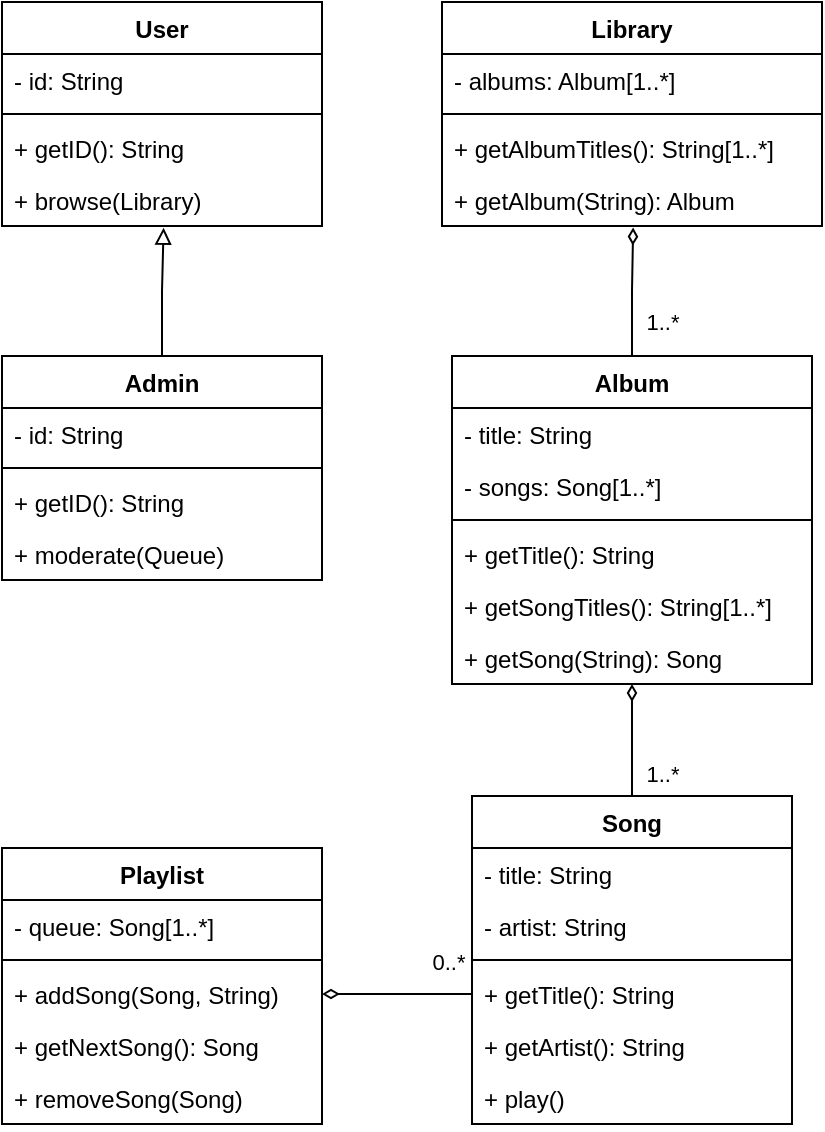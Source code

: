 <mxfile version="24.8.3">
  <diagram name="Page-1" id="KKN9KHkaskFuJ99DiAdn">
    <mxGraphModel dx="1434" dy="736" grid="1" gridSize="10" guides="1" tooltips="1" connect="1" arrows="1" fold="1" page="1" pageScale="1" pageWidth="850" pageHeight="1100" math="0" shadow="0">
      <root>
        <mxCell id="0" />
        <mxCell id="1" parent="0" />
        <mxCell id="7NetZvMTermjSYmPEHK2-39" value="Admin" style="swimlane;fontStyle=1;align=center;verticalAlign=top;childLayout=stackLayout;horizontal=1;startSize=26;horizontalStack=0;resizeParent=1;resizeParentMax=0;resizeLast=0;collapsible=1;marginBottom=0;whiteSpace=wrap;html=1;" parent="1" vertex="1">
          <mxGeometry x="225" y="237" width="160" height="112" as="geometry" />
        </mxCell>
        <mxCell id="7NetZvMTermjSYmPEHK2-76" value="- id: String" style="text;strokeColor=none;fillColor=none;align=left;verticalAlign=top;spacingLeft=4;spacingRight=4;overflow=hidden;rotatable=0;points=[[0,0.5],[1,0.5]];portConstraint=eastwest;whiteSpace=wrap;html=1;" parent="7NetZvMTermjSYmPEHK2-39" vertex="1">
          <mxGeometry y="26" width="160" height="26" as="geometry" />
        </mxCell>
        <mxCell id="7NetZvMTermjSYmPEHK2-77" value="" style="line;strokeWidth=1;fillColor=none;align=left;verticalAlign=middle;spacingTop=-1;spacingLeft=3;spacingRight=3;rotatable=0;labelPosition=right;points=[];portConstraint=eastwest;strokeColor=inherit;" parent="7NetZvMTermjSYmPEHK2-39" vertex="1">
          <mxGeometry y="52" width="160" height="8" as="geometry" />
        </mxCell>
        <mxCell id="7NetZvMTermjSYmPEHK2-78" value="+ getID(): String" style="text;strokeColor=none;fillColor=none;align=left;verticalAlign=top;spacingLeft=4;spacingRight=4;overflow=hidden;rotatable=0;points=[[0,0.5],[1,0.5]];portConstraint=eastwest;whiteSpace=wrap;html=1;fontStyle=0" parent="7NetZvMTermjSYmPEHK2-39" vertex="1">
          <mxGeometry y="60" width="160" height="26" as="geometry" />
        </mxCell>
        <mxCell id="7NetZvMTermjSYmPEHK2-42" value="+ moderate(Queue)" style="text;strokeColor=none;fillColor=none;align=left;verticalAlign=top;spacingLeft=4;spacingRight=4;overflow=hidden;rotatable=0;points=[[0,0.5],[1,0.5]];portConstraint=eastwest;whiteSpace=wrap;html=1;" parent="7NetZvMTermjSYmPEHK2-39" vertex="1">
          <mxGeometry y="86" width="160" height="26" as="geometry" />
        </mxCell>
        <mxCell id="7NetZvMTermjSYmPEHK2-43" value="User" style="swimlane;fontStyle=1;align=center;verticalAlign=top;childLayout=stackLayout;horizontal=1;startSize=26;horizontalStack=0;resizeParent=1;resizeParentMax=0;resizeLast=0;collapsible=1;marginBottom=0;whiteSpace=wrap;html=1;" parent="1" vertex="1">
          <mxGeometry x="225" y="60" width="160" height="112" as="geometry" />
        </mxCell>
        <mxCell id="7NetZvMTermjSYmPEHK2-44" value="- id: String" style="text;strokeColor=none;fillColor=none;align=left;verticalAlign=top;spacingLeft=4;spacingRight=4;overflow=hidden;rotatable=0;points=[[0,0.5],[1,0.5]];portConstraint=eastwest;whiteSpace=wrap;html=1;" parent="7NetZvMTermjSYmPEHK2-43" vertex="1">
          <mxGeometry y="26" width="160" height="26" as="geometry" />
        </mxCell>
        <mxCell id="7NetZvMTermjSYmPEHK2-45" value="" style="line;strokeWidth=1;fillColor=none;align=left;verticalAlign=middle;spacingTop=-1;spacingLeft=3;spacingRight=3;rotatable=0;labelPosition=right;points=[];portConstraint=eastwest;strokeColor=inherit;" parent="7NetZvMTermjSYmPEHK2-43" vertex="1">
          <mxGeometry y="52" width="160" height="8" as="geometry" />
        </mxCell>
        <mxCell id="7NetZvMTermjSYmPEHK2-75" value="+ getID(): String" style="text;strokeColor=none;fillColor=none;align=left;verticalAlign=top;spacingLeft=4;spacingRight=4;overflow=hidden;rotatable=0;points=[[0,0.5],[1,0.5]];portConstraint=eastwest;whiteSpace=wrap;html=1;fontStyle=0" parent="7NetZvMTermjSYmPEHK2-43" vertex="1">
          <mxGeometry y="60" width="160" height="26" as="geometry" />
        </mxCell>
        <mxCell id="7NetZvMTermjSYmPEHK2-46" value="+ browse(Library)" style="text;strokeColor=none;fillColor=none;align=left;verticalAlign=top;spacingLeft=4;spacingRight=4;overflow=hidden;rotatable=0;points=[[0,0.5],[1,0.5]];portConstraint=eastwest;whiteSpace=wrap;html=1;" parent="7NetZvMTermjSYmPEHK2-43" vertex="1">
          <mxGeometry y="86" width="160" height="26" as="geometry" />
        </mxCell>
        <mxCell id="7NetZvMTermjSYmPEHK2-47" value="Library" style="swimlane;fontStyle=1;align=center;verticalAlign=top;childLayout=stackLayout;horizontal=1;startSize=26;horizontalStack=0;resizeParent=1;resizeParentMax=0;resizeLast=0;collapsible=1;marginBottom=0;whiteSpace=wrap;html=1;" parent="1" vertex="1">
          <mxGeometry x="445" y="60" width="190" height="112" as="geometry" />
        </mxCell>
        <mxCell id="7NetZvMTermjSYmPEHK2-48" value="- albums: Album[1..*]" style="text;strokeColor=none;fillColor=none;align=left;verticalAlign=top;spacingLeft=4;spacingRight=4;overflow=hidden;rotatable=0;points=[[0,0.5],[1,0.5]];portConstraint=eastwest;whiteSpace=wrap;html=1;" parent="7NetZvMTermjSYmPEHK2-47" vertex="1">
          <mxGeometry y="26" width="190" height="26" as="geometry" />
        </mxCell>
        <mxCell id="7NetZvMTermjSYmPEHK2-49" value="" style="line;strokeWidth=1;fillColor=none;align=left;verticalAlign=middle;spacingTop=-1;spacingLeft=3;spacingRight=3;rotatable=0;labelPosition=right;points=[];portConstraint=eastwest;strokeColor=inherit;" parent="7NetZvMTermjSYmPEHK2-47" vertex="1">
          <mxGeometry y="52" width="190" height="8" as="geometry" />
        </mxCell>
        <mxCell id="7NetZvMTermjSYmPEHK2-50" value="+ getAlbumTitles(): String[1..*]" style="text;strokeColor=none;fillColor=none;align=left;verticalAlign=top;spacingLeft=4;spacingRight=4;overflow=hidden;rotatable=0;points=[[0,0.5],[1,0.5]];portConstraint=eastwest;whiteSpace=wrap;html=1;" parent="7NetZvMTermjSYmPEHK2-47" vertex="1">
          <mxGeometry y="60" width="190" height="26" as="geometry" />
        </mxCell>
        <mxCell id="7NetZvMTermjSYmPEHK2-67" value="+ getAlbum(String): Album" style="text;strokeColor=none;fillColor=none;align=left;verticalAlign=top;spacingLeft=4;spacingRight=4;overflow=hidden;rotatable=0;points=[[0,0.5],[1,0.5]];portConstraint=eastwest;whiteSpace=wrap;html=1;" parent="7NetZvMTermjSYmPEHK2-47" vertex="1">
          <mxGeometry y="86" width="190" height="26" as="geometry" />
        </mxCell>
        <mxCell id="7NetZvMTermjSYmPEHK2-51" value="Playlist" style="swimlane;fontStyle=1;align=center;verticalAlign=top;childLayout=stackLayout;horizontal=1;startSize=26;horizontalStack=0;resizeParent=1;resizeParentMax=0;resizeLast=0;collapsible=1;marginBottom=0;whiteSpace=wrap;html=1;" parent="1" vertex="1">
          <mxGeometry x="225" y="483" width="160" height="138" as="geometry" />
        </mxCell>
        <mxCell id="7NetZvMTermjSYmPEHK2-52" value="- queue: Song[1..*]" style="text;strokeColor=none;fillColor=none;align=left;verticalAlign=top;spacingLeft=4;spacingRight=4;overflow=hidden;rotatable=0;points=[[0,0.5],[1,0.5]];portConstraint=eastwest;whiteSpace=wrap;html=1;" parent="7NetZvMTermjSYmPEHK2-51" vertex="1">
          <mxGeometry y="26" width="160" height="26" as="geometry" />
        </mxCell>
        <mxCell id="7NetZvMTermjSYmPEHK2-53" value="" style="line;strokeWidth=1;fillColor=none;align=left;verticalAlign=middle;spacingTop=-1;spacingLeft=3;spacingRight=3;rotatable=0;labelPosition=right;points=[];portConstraint=eastwest;strokeColor=inherit;" parent="7NetZvMTermjSYmPEHK2-51" vertex="1">
          <mxGeometry y="52" width="160" height="8" as="geometry" />
        </mxCell>
        <mxCell id="7NetZvMTermjSYmPEHK2-54" value="+ addSong(Song, String)" style="text;strokeColor=none;fillColor=none;align=left;verticalAlign=top;spacingLeft=4;spacingRight=4;overflow=hidden;rotatable=0;points=[[0,0.5],[1,0.5]];portConstraint=eastwest;whiteSpace=wrap;html=1;" parent="7NetZvMTermjSYmPEHK2-51" vertex="1">
          <mxGeometry y="60" width="160" height="26" as="geometry" />
        </mxCell>
        <mxCell id="7NetZvMTermjSYmPEHK2-63" value="+ getNextSong(): Song" style="text;strokeColor=none;fillColor=none;align=left;verticalAlign=top;spacingLeft=4;spacingRight=4;overflow=hidden;rotatable=0;points=[[0,0.5],[1,0.5]];portConstraint=eastwest;whiteSpace=wrap;html=1;" parent="7NetZvMTermjSYmPEHK2-51" vertex="1">
          <mxGeometry y="86" width="160" height="26" as="geometry" />
        </mxCell>
        <mxCell id="7NetZvMTermjSYmPEHK2-64" value="+ removeSong(Song)" style="text;strokeColor=none;fillColor=none;align=left;verticalAlign=top;spacingLeft=4;spacingRight=4;overflow=hidden;rotatable=0;points=[[0,0.5],[1,0.5]];portConstraint=eastwest;whiteSpace=wrap;html=1;" parent="7NetZvMTermjSYmPEHK2-51" vertex="1">
          <mxGeometry y="112" width="160" height="26" as="geometry" />
        </mxCell>
        <mxCell id="7NetZvMTermjSYmPEHK2-55" value="Song" style="swimlane;fontStyle=1;align=center;verticalAlign=top;childLayout=stackLayout;horizontal=1;startSize=26;horizontalStack=0;resizeParent=1;resizeParentMax=0;resizeLast=0;collapsible=1;marginBottom=0;whiteSpace=wrap;html=1;" parent="1" vertex="1">
          <mxGeometry x="460" y="457" width="160" height="164" as="geometry" />
        </mxCell>
        <mxCell id="7NetZvMTermjSYmPEHK2-68" value="- title: String" style="text;strokeColor=none;fillColor=none;align=left;verticalAlign=top;spacingLeft=4;spacingRight=4;overflow=hidden;rotatable=0;points=[[0,0.5],[1,0.5]];portConstraint=eastwest;whiteSpace=wrap;html=1;" parent="7NetZvMTermjSYmPEHK2-55" vertex="1">
          <mxGeometry y="26" width="160" height="26" as="geometry" />
        </mxCell>
        <mxCell id="7NetZvMTermjSYmPEHK2-70" value="- artist: String" style="text;strokeColor=none;fillColor=none;align=left;verticalAlign=top;spacingLeft=4;spacingRight=4;overflow=hidden;rotatable=0;points=[[0,0.5],[1,0.5]];portConstraint=eastwest;whiteSpace=wrap;html=1;" parent="7NetZvMTermjSYmPEHK2-55" vertex="1">
          <mxGeometry y="52" width="160" height="26" as="geometry" />
        </mxCell>
        <mxCell id="7NetZvMTermjSYmPEHK2-69" value="" style="line;strokeWidth=1;fillColor=none;align=left;verticalAlign=middle;spacingTop=-1;spacingLeft=3;spacingRight=3;rotatable=0;labelPosition=right;points=[];portConstraint=eastwest;strokeColor=inherit;" parent="7NetZvMTermjSYmPEHK2-55" vertex="1">
          <mxGeometry y="78" width="160" height="8" as="geometry" />
        </mxCell>
        <mxCell id="7NetZvMTermjSYmPEHK2-71" value="+ getTitle(): String" style="text;strokeColor=none;fillColor=none;align=left;verticalAlign=top;spacingLeft=4;spacingRight=4;overflow=hidden;rotatable=0;points=[[0,0.5],[1,0.5]];portConstraint=eastwest;whiteSpace=wrap;html=1;" parent="7NetZvMTermjSYmPEHK2-55" vertex="1">
          <mxGeometry y="86" width="160" height="26" as="geometry" />
        </mxCell>
        <mxCell id="7NetZvMTermjSYmPEHK2-72" value="+ getArtist(): String" style="text;strokeColor=none;fillColor=none;align=left;verticalAlign=top;spacingLeft=4;spacingRight=4;overflow=hidden;rotatable=0;points=[[0,0.5],[1,0.5]];portConstraint=eastwest;whiteSpace=wrap;html=1;" parent="7NetZvMTermjSYmPEHK2-55" vertex="1">
          <mxGeometry y="112" width="160" height="26" as="geometry" />
        </mxCell>
        <mxCell id="7NetZvMTermjSYmPEHK2-58" value="+ play()" style="text;strokeColor=none;fillColor=none;align=left;verticalAlign=top;spacingLeft=4;spacingRight=4;overflow=hidden;rotatable=0;points=[[0,0.5],[1,0.5]];portConstraint=eastwest;whiteSpace=wrap;html=1;" parent="7NetZvMTermjSYmPEHK2-55" vertex="1">
          <mxGeometry y="138" width="160" height="26" as="geometry" />
        </mxCell>
        <mxCell id="7NetZvMTermjSYmPEHK2-59" value="Album" style="swimlane;fontStyle=1;align=center;verticalAlign=top;childLayout=stackLayout;horizontal=1;startSize=26;horizontalStack=0;resizeParent=1;resizeParentMax=0;resizeLast=0;collapsible=1;marginBottom=0;whiteSpace=wrap;html=1;" parent="1" vertex="1">
          <mxGeometry x="450" y="237" width="180" height="164" as="geometry" />
        </mxCell>
        <mxCell id="7NetZvMTermjSYmPEHK2-73" value="- title: String" style="text;strokeColor=none;fillColor=none;align=left;verticalAlign=top;spacingLeft=4;spacingRight=4;overflow=hidden;rotatable=0;points=[[0,0.5],[1,0.5]];portConstraint=eastwest;whiteSpace=wrap;html=1;" parent="7NetZvMTermjSYmPEHK2-59" vertex="1">
          <mxGeometry y="26" width="180" height="26" as="geometry" />
        </mxCell>
        <mxCell id="7NetZvMTermjSYmPEHK2-60" value="- songs: Song[1..*]" style="text;strokeColor=none;fillColor=none;align=left;verticalAlign=top;spacingLeft=4;spacingRight=4;overflow=hidden;rotatable=0;points=[[0,0.5],[1,0.5]];portConstraint=eastwest;whiteSpace=wrap;html=1;" parent="7NetZvMTermjSYmPEHK2-59" vertex="1">
          <mxGeometry y="52" width="180" height="26" as="geometry" />
        </mxCell>
        <mxCell id="7NetZvMTermjSYmPEHK2-61" value="" style="line;strokeWidth=1;fillColor=none;align=left;verticalAlign=middle;spacingTop=-1;spacingLeft=3;spacingRight=3;rotatable=0;labelPosition=right;points=[];portConstraint=eastwest;strokeColor=inherit;" parent="7NetZvMTermjSYmPEHK2-59" vertex="1">
          <mxGeometry y="78" width="180" height="8" as="geometry" />
        </mxCell>
        <mxCell id="7NetZvMTermjSYmPEHK2-74" value="+ getTitle(): String" style="text;strokeColor=none;fillColor=none;align=left;verticalAlign=top;spacingLeft=4;spacingRight=4;overflow=hidden;rotatable=0;points=[[0,0.5],[1,0.5]];portConstraint=eastwest;whiteSpace=wrap;html=1;" parent="7NetZvMTermjSYmPEHK2-59" vertex="1">
          <mxGeometry y="86" width="180" height="26" as="geometry" />
        </mxCell>
        <mxCell id="7NetZvMTermjSYmPEHK2-62" value="+ getSongTitles(): String[1..*]" style="text;strokeColor=none;fillColor=none;align=left;verticalAlign=top;spacingLeft=4;spacingRight=4;overflow=hidden;rotatable=0;points=[[0,0.5],[1,0.5]];portConstraint=eastwest;whiteSpace=wrap;html=1;" parent="7NetZvMTermjSYmPEHK2-59" vertex="1">
          <mxGeometry y="112" width="180" height="26" as="geometry" />
        </mxCell>
        <mxCell id="7NetZvMTermjSYmPEHK2-65" value="+ getSong(String): Song" style="text;strokeColor=none;fillColor=none;align=left;verticalAlign=top;spacingLeft=4;spacingRight=4;overflow=hidden;rotatable=0;points=[[0,0.5],[1,0.5]];portConstraint=eastwest;whiteSpace=wrap;html=1;" parent="7NetZvMTermjSYmPEHK2-59" vertex="1">
          <mxGeometry y="138" width="180" height="26" as="geometry" />
        </mxCell>
        <mxCell id="s0P6g0TvqCICcFMnHUCE-1" style="edgeStyle=orthogonalEdgeStyle;rounded=0;orthogonalLoop=1;jettySize=auto;html=1;entryX=0.5;entryY=1;entryDx=0;entryDy=0;entryPerimeter=0;endArrow=diamondThin;endFill=0;" edge="1" parent="1" source="7NetZvMTermjSYmPEHK2-55" target="7NetZvMTermjSYmPEHK2-65">
          <mxGeometry relative="1" as="geometry" />
        </mxCell>
        <mxCell id="s0P6g0TvqCICcFMnHUCE-3" value="1..*" style="edgeLabel;html=1;align=center;verticalAlign=middle;resizable=0;points=[];" vertex="1" connectable="0" parent="s0P6g0TvqCICcFMnHUCE-1">
          <mxGeometry x="-0.605" y="5" relative="1" as="geometry">
            <mxPoint x="20" as="offset" />
          </mxGeometry>
        </mxCell>
        <mxCell id="s0P6g0TvqCICcFMnHUCE-7" style="edgeStyle=orthogonalEdgeStyle;rounded=0;orthogonalLoop=1;jettySize=auto;html=1;entryX=0.503;entryY=1.031;entryDx=0;entryDy=0;entryPerimeter=0;endArrow=diamondThin;endFill=0;" edge="1" parent="1" source="7NetZvMTermjSYmPEHK2-59" target="7NetZvMTermjSYmPEHK2-67">
          <mxGeometry relative="1" as="geometry" />
        </mxCell>
        <mxCell id="s0P6g0TvqCICcFMnHUCE-9" value="1..*" style="edgeLabel;html=1;align=center;verticalAlign=middle;resizable=0;points=[];" vertex="1" connectable="0" parent="s0P6g0TvqCICcFMnHUCE-7">
          <mxGeometry x="-0.691" y="-3" relative="1" as="geometry">
            <mxPoint x="12" y="-7" as="offset" />
          </mxGeometry>
        </mxCell>
        <mxCell id="s0P6g0TvqCICcFMnHUCE-10" style="edgeStyle=orthogonalEdgeStyle;rounded=0;orthogonalLoop=1;jettySize=auto;html=1;entryX=0;entryY=0.5;entryDx=0;entryDy=0;endArrow=none;endFill=0;startArrow=diamondThin;startFill=0;" edge="1" parent="1" source="7NetZvMTermjSYmPEHK2-54" target="7NetZvMTermjSYmPEHK2-71">
          <mxGeometry relative="1" as="geometry" />
        </mxCell>
        <mxCell id="s0P6g0TvqCICcFMnHUCE-12" value="0..*" style="edgeLabel;html=1;align=center;verticalAlign=middle;resizable=0;points=[];" vertex="1" connectable="0" parent="s0P6g0TvqCICcFMnHUCE-10">
          <mxGeometry x="0.451" y="1" relative="1" as="geometry">
            <mxPoint x="8" y="-15" as="offset" />
          </mxGeometry>
        </mxCell>
        <mxCell id="s0P6g0TvqCICcFMnHUCE-16" style="edgeStyle=orthogonalEdgeStyle;rounded=0;orthogonalLoop=1;jettySize=auto;html=1;entryX=0.505;entryY=1.032;entryDx=0;entryDy=0;entryPerimeter=0;endArrow=block;endFill=0;" edge="1" parent="1" source="7NetZvMTermjSYmPEHK2-39" target="7NetZvMTermjSYmPEHK2-46">
          <mxGeometry relative="1" as="geometry" />
        </mxCell>
      </root>
    </mxGraphModel>
  </diagram>
</mxfile>
